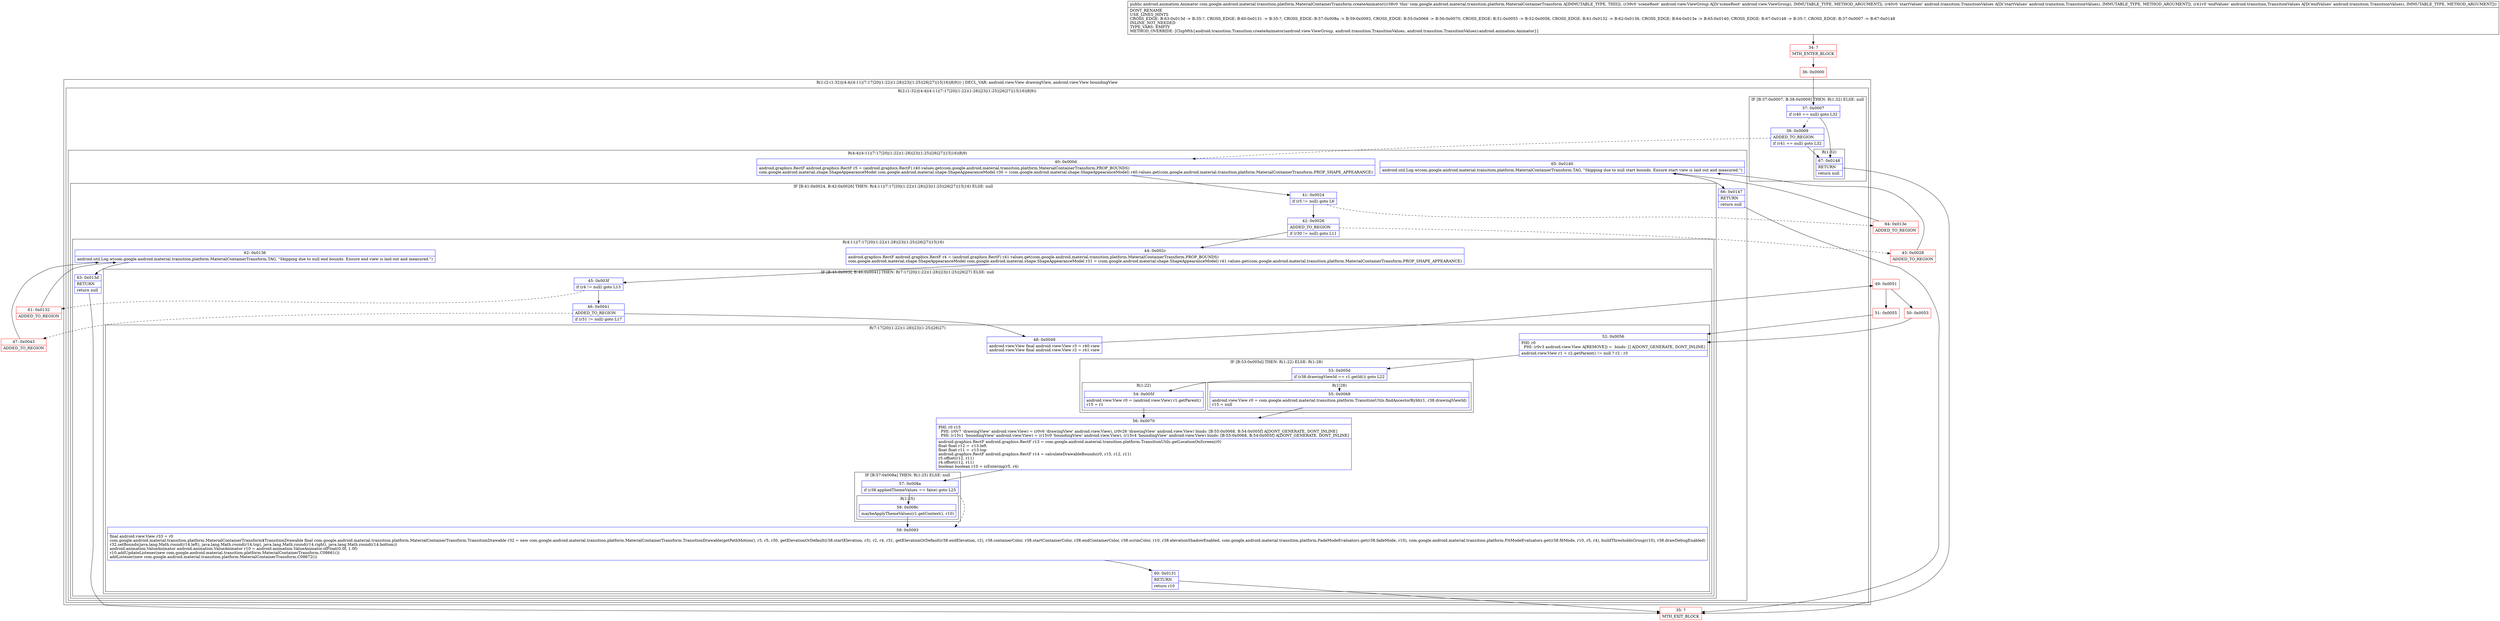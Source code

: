 digraph "CFG forcom.google.android.material.transition.platform.MaterialContainerTransform.createAnimator(Landroid\/view\/ViewGroup;Landroid\/transition\/TransitionValues;Landroid\/transition\/TransitionValues;)Landroid\/animation\/Animator;" {
subgraph cluster_Region_1555984714 {
label = "R(1:(2:(1:32)|(4:4|(4:11|(7:17|20|(1:22)(1:28)|23|(1:25)|26|27)|15|16)|8|9))) | DECL_VAR: android.view.View drawingView, android.view.View boundingView\l";
node [shape=record,color=blue];
subgraph cluster_Region_922305175 {
label = "R(2:(1:32)|(4:4|(4:11|(7:17|20|(1:22)(1:28)|23|(1:25)|26|27)|15|16)|8|9))";
node [shape=record,color=blue];
subgraph cluster_IfRegion_1497147948 {
label = "IF [B:37:0x0007, B:38:0x0009] THEN: R(1:32) ELSE: null";
node [shape=record,color=blue];
Node_37 [shape=record,label="{37\:\ 0x0007|if (r40 == null) goto L32\l}"];
Node_38 [shape=record,label="{38\:\ 0x0009|ADDED_TO_REGION\l|if (r41 == null) goto L32\l}"];
subgraph cluster_Region_270616864 {
label = "R(1:32)";
node [shape=record,color=blue];
Node_67 [shape=record,label="{67\:\ 0x0148|RETURN\l|return null\l}"];
}
}
subgraph cluster_Region_1388320660 {
label = "R(4:4|(4:11|(7:17|20|(1:22)(1:28)|23|(1:25)|26|27)|15|16)|8|9)";
node [shape=record,color=blue];
Node_40 [shape=record,label="{40\:\ 0x000d|android.graphics.RectF android.graphics.RectF r5 = (android.graphics.RectF) r40.values.get(com.google.android.material.transition.platform.MaterialContainerTransform.PROP_BOUNDS)\lcom.google.android.material.shape.ShapeAppearanceModel com.google.android.material.shape.ShapeAppearanceModel r30 = (com.google.android.material.shape.ShapeAppearanceModel) r40.values.get(com.google.android.material.transition.platform.MaterialContainerTransform.PROP_SHAPE_APPEARANCE)\l}"];
subgraph cluster_IfRegion_1992030996 {
label = "IF [B:41:0x0024, B:42:0x0026] THEN: R(4:11|(7:17|20|(1:22)(1:28)|23|(1:25)|26|27)|15|16) ELSE: null";
node [shape=record,color=blue];
Node_41 [shape=record,label="{41\:\ 0x0024|if (r5 != null) goto L6\l}"];
Node_42 [shape=record,label="{42\:\ 0x0026|ADDED_TO_REGION\l|if (r30 != null) goto L11\l}"];
subgraph cluster_Region_1879808882 {
label = "R(4:11|(7:17|20|(1:22)(1:28)|23|(1:25)|26|27)|15|16)";
node [shape=record,color=blue];
Node_44 [shape=record,label="{44\:\ 0x002c|android.graphics.RectF android.graphics.RectF r4 = (android.graphics.RectF) r41.values.get(com.google.android.material.transition.platform.MaterialContainerTransform.PROP_BOUNDS)\lcom.google.android.material.shape.ShapeAppearanceModel com.google.android.material.shape.ShapeAppearanceModel r31 = (com.google.android.material.shape.ShapeAppearanceModel) r41.values.get(com.google.android.material.transition.platform.MaterialContainerTransform.PROP_SHAPE_APPEARANCE)\l}"];
subgraph cluster_IfRegion_581258832 {
label = "IF [B:45:0x003f, B:46:0x0041] THEN: R(7:17|20|(1:22)(1:28)|23|(1:25)|26|27) ELSE: null";
node [shape=record,color=blue];
Node_45 [shape=record,label="{45\:\ 0x003f|if (r4 != null) goto L13\l}"];
Node_46 [shape=record,label="{46\:\ 0x0041|ADDED_TO_REGION\l|if (r31 != null) goto L17\l}"];
subgraph cluster_Region_1129849941 {
label = "R(7:17|20|(1:22)(1:28)|23|(1:25)|26|27)";
node [shape=record,color=blue];
Node_48 [shape=record,label="{48\:\ 0x0049|android.view.View final android.view.View r3 = r40.view\landroid.view.View final android.view.View r2 = r41.view\l}"];
Node_52 [shape=record,label="{52\:\ 0x0056|PHI: r0 \l  PHI: (r0v3 android.view.View A[REMOVE]) =  binds: [] A[DONT_GENERATE, DONT_INLINE]\l|android.view.View r1 = r2.getParent() != null ? r2 : r3\l}"];
subgraph cluster_IfRegion_191853131 {
label = "IF [B:53:0x005d] THEN: R(1:22) ELSE: R(1:28)";
node [shape=record,color=blue];
Node_53 [shape=record,label="{53\:\ 0x005d|if (r38.drawingViewId == r1.getId()) goto L22\l}"];
subgraph cluster_Region_160929279 {
label = "R(1:22)";
node [shape=record,color=blue];
Node_54 [shape=record,label="{54\:\ 0x005f|android.view.View r0 = (android.view.View) r1.getParent()\lr15 = r1\l}"];
}
subgraph cluster_Region_636178356 {
label = "R(1:28)";
node [shape=record,color=blue];
Node_55 [shape=record,label="{55\:\ 0x0068|android.view.View r0 = com.google.android.material.transition.platform.TransitionUtils.findAncestorById(r1, r38.drawingViewId)\lr15 = null\l}"];
}
}
Node_56 [shape=record,label="{56\:\ 0x0070|PHI: r0 r15 \l  PHI: (r0v7 'drawingView' android.view.View) = (r0v6 'drawingView' android.view.View), (r0v26 'drawingView' android.view.View) binds: [B:55:0x0068, B:54:0x005f] A[DONT_GENERATE, DONT_INLINE]\l  PHI: (r15v1 'boundingView' android.view.View) = (r15v0 'boundingView' android.view.View), (r15v4 'boundingView' android.view.View) binds: [B:55:0x0068, B:54:0x005f] A[DONT_GENERATE, DONT_INLINE]\l|android.graphics.RectF android.graphics.RectF r13 = com.google.android.material.transition.platform.TransitionUtils.getLocationOnScreen(r0)\lfloat float r12 = \-r13.left\lfloat float r11 = \-r13.top\landroid.graphics.RectF android.graphics.RectF r14 = calculateDrawableBounds(r0, r15, r12, r11)\lr5.offset(r12, r11)\lr4.offset(r12, r11)\lboolean boolean r10 = isEntering(r5, r4)\l}"];
subgraph cluster_IfRegion_1069178447 {
label = "IF [B:57:0x008a] THEN: R(1:25) ELSE: null";
node [shape=record,color=blue];
Node_57 [shape=record,label="{57\:\ 0x008a|if (r38.appliedThemeValues == false) goto L25\l}"];
subgraph cluster_Region_758399639 {
label = "R(1:25)";
node [shape=record,color=blue];
Node_58 [shape=record,label="{58\:\ 0x008c|maybeApplyThemeValues(r1.getContext(), r10)\l}"];
}
}
Node_59 [shape=record,label="{59\:\ 0x0093|final android.view.View r33 = r0\lcom.google.android.material.transition.platform.MaterialContainerTransform$TransitionDrawable final com.google.android.material.transition.platform.MaterialContainerTransform.TransitionDrawable r32 = new com.google.android.material.transition.platform.MaterialContainerTransform.TransitionDrawable(getPathMotion(), r3, r5, r30, getElevationOrDefault(r38.startElevation, r3), r2, r4, r31, getElevationOrDefault(r38.endElevation, r2), r38.containerColor, r38.startContainerColor, r38.endContainerColor, r38.scrimColor, r10, r38.elevationShadowEnabled, com.google.android.material.transition.platform.FadeModeEvaluators.get(r38.fadeMode, r10), com.google.android.material.transition.platform.FitModeEvaluators.get(r38.fitMode, r10, r5, r4), buildThresholdsGroup(r10), r38.drawDebugEnabled)\lr32.setBounds(java.lang.Math.round(r14.left), java.lang.Math.round(r14.top), java.lang.Math.round(r14.right), java.lang.Math.round(r14.bottom))\landroid.animation.ValueAnimator android.animation.ValueAnimator r10 = android.animation.ValueAnimator.ofFloat(0.0f, 1.0f)\lr10.addUpdateListener(new com.google.android.material.transition.platform.MaterialContainerTransform.C08661())\laddListener(new com.google.android.material.transition.platform.MaterialContainerTransform.C08672())\l}"];
Node_60 [shape=record,label="{60\:\ 0x0131|RETURN\l|return r10\l}"];
}
}
Node_62 [shape=record,label="{62\:\ 0x0136|android.util.Log.w(com.google.android.material.transition.platform.MaterialContainerTransform.TAG, \"Skipping due to null end bounds. Ensure end view is laid out and measured.\")\l}"];
Node_63 [shape=record,label="{63\:\ 0x013d|RETURN\l|return null\l}"];
}
}
Node_65 [shape=record,label="{65\:\ 0x0140|android.util.Log.w(com.google.android.material.transition.platform.MaterialContainerTransform.TAG, \"Skipping due to null start bounds. Ensure start view is laid out and measured.\")\l}"];
Node_66 [shape=record,label="{66\:\ 0x0147|RETURN\l|return null\l}"];
}
}
}
Node_34 [shape=record,color=red,label="{34\:\ ?|MTH_ENTER_BLOCK\l}"];
Node_36 [shape=record,color=red,label="{36\:\ 0x0000}"];
Node_43 [shape=record,color=red,label="{43\:\ 0x0028|ADDED_TO_REGION\l}"];
Node_35 [shape=record,color=red,label="{35\:\ ?|MTH_EXIT_BLOCK\l}"];
Node_47 [shape=record,color=red,label="{47\:\ 0x0043|ADDED_TO_REGION\l}"];
Node_49 [shape=record,color=red,label="{49\:\ 0x0051}"];
Node_50 [shape=record,color=red,label="{50\:\ 0x0053}"];
Node_51 [shape=record,color=red,label="{51\:\ 0x0055}"];
Node_61 [shape=record,color=red,label="{61\:\ 0x0132|ADDED_TO_REGION\l}"];
Node_64 [shape=record,color=red,label="{64\:\ 0x013e|ADDED_TO_REGION\l}"];
MethodNode[shape=record,label="{public android.animation.Animator com.google.android.material.transition.platform.MaterialContainerTransform.createAnimator((r38v0 'this' com.google.android.material.transition.platform.MaterialContainerTransform A[IMMUTABLE_TYPE, THIS]), (r39v0 'sceneRoot' android.view.ViewGroup A[D('sceneRoot' android.view.ViewGroup), IMMUTABLE_TYPE, METHOD_ARGUMENT]), (r40v0 'startValues' android.transition.TransitionValues A[D('startValues' android.transition.TransitionValues), IMMUTABLE_TYPE, METHOD_ARGUMENT]), (r41v0 'endValues' android.transition.TransitionValues A[D('endValues' android.transition.TransitionValues), IMMUTABLE_TYPE, METHOD_ARGUMENT]))  | DONT_RENAME\lUSE_LINES_HINTS\lCROSS_EDGE: B:63:0x013d \-\> B:35:?, CROSS_EDGE: B:60:0x0131 \-\> B:35:?, CROSS_EDGE: B:57:0x008a \-\> B:59:0x0093, CROSS_EDGE: B:55:0x0068 \-\> B:56:0x0070, CROSS_EDGE: B:51:0x0055 \-\> B:52:0x0056, CROSS_EDGE: B:61:0x0132 \-\> B:62:0x0136, CROSS_EDGE: B:64:0x013e \-\> B:65:0x0140, CROSS_EDGE: B:67:0x0148 \-\> B:35:?, CROSS_EDGE: B:37:0x0007 \-\> B:67:0x0148\lINLINE_NOT_NEEDED\lTYPE_VARS: EMPTY\lMETHOD_OVERRIDE: [ClspMth\{android.transition.Transition.createAnimator(android.view.ViewGroup, android.transition.TransitionValues, android.transition.TransitionValues):android.animation.Animator\}]\l}"];
MethodNode -> Node_34;Node_37 -> Node_38[style=dashed];
Node_37 -> Node_67;
Node_38 -> Node_40[style=dashed];
Node_38 -> Node_67;
Node_67 -> Node_35;
Node_40 -> Node_41;
Node_41 -> Node_42;
Node_41 -> Node_64[style=dashed];
Node_42 -> Node_43[style=dashed];
Node_42 -> Node_44;
Node_44 -> Node_45;
Node_45 -> Node_46;
Node_45 -> Node_61[style=dashed];
Node_46 -> Node_47[style=dashed];
Node_46 -> Node_48;
Node_48 -> Node_49;
Node_52 -> Node_53;
Node_53 -> Node_54;
Node_53 -> Node_55[style=dashed];
Node_54 -> Node_56;
Node_55 -> Node_56;
Node_56 -> Node_57;
Node_57 -> Node_58;
Node_57 -> Node_59[style=dashed];
Node_58 -> Node_59;
Node_59 -> Node_60;
Node_60 -> Node_35;
Node_62 -> Node_63;
Node_63 -> Node_35;
Node_65 -> Node_66;
Node_66 -> Node_35;
Node_34 -> Node_36;
Node_36 -> Node_37;
Node_43 -> Node_65;
Node_47 -> Node_62;
Node_49 -> Node_50;
Node_49 -> Node_51;
Node_50 -> Node_52;
Node_51 -> Node_52;
Node_61 -> Node_62;
Node_64 -> Node_65;
}

